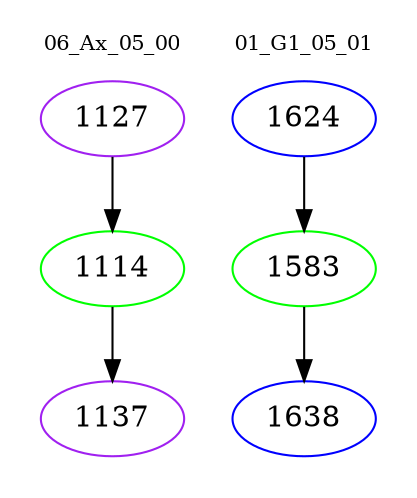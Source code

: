 digraph{
subgraph cluster_0 {
color = white
label = "06_Ax_05_00";
fontsize=10;
T0_1127 [label="1127", color="purple"]
T0_1127 -> T0_1114 [color="black"]
T0_1114 [label="1114", color="green"]
T0_1114 -> T0_1137 [color="black"]
T0_1137 [label="1137", color="purple"]
}
subgraph cluster_1 {
color = white
label = "01_G1_05_01";
fontsize=10;
T1_1624 [label="1624", color="blue"]
T1_1624 -> T1_1583 [color="black"]
T1_1583 [label="1583", color="green"]
T1_1583 -> T1_1638 [color="black"]
T1_1638 [label="1638", color="blue"]
}
}
